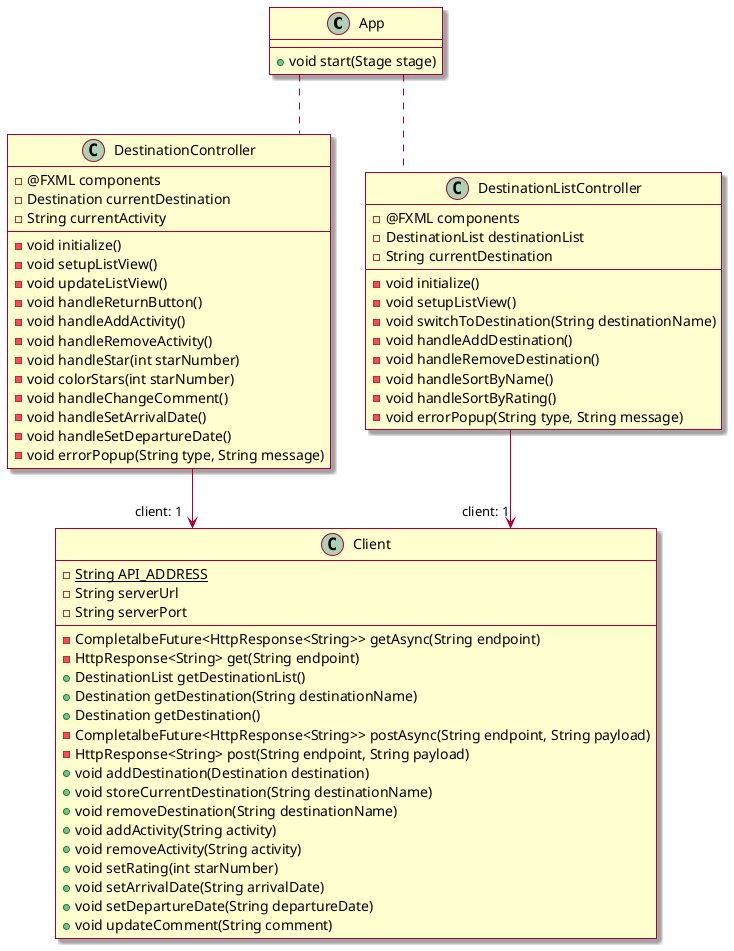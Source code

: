 @startuml cdFxui
skin rose
skinparam linetype ortho

class App {
    + void start(Stage stage)
}

class DestinationController {
    - @FXML components
    - Destination currentDestination
    - String currentActivity

    - void initialize()
    - void setupListView()
    - void updateListView()
    - void handleReturnButton()
    - void handleAddActivity()
    - void handleRemoveActivity()
    - void handleStar(int starNumber)
    - void colorStars(int starNumber)
    - void handleChangeComment()
    - void handleSetArrivalDate()
    - void handleSetDepartureDate()
    - void errorPopup(String type, String message)
}

class DestinationListController {
    - @FXML components
    - DestinationList destinationList
    - String currentDestination

    - void initialize()
    - void setupListView()
    - void switchToDestination(String destinationName)
    - void handleAddDestination()
    - void handleRemoveDestination()
    - void handleSortByName()
    - void handleSortByRating()
    - void errorPopup(String type, String message)
}

class Client {
    - {static} String API_ADDRESS
    - String serverUrl
    - String serverPort
    - CompletalbeFuture<HttpResponse<String>> getAsync(String endpoint)
    - HttpResponse<String> get(String endpoint)
    + DestinationList getDestinationList()
    + Destination getDestination(String destinationName)
    + Destination getDestination()
    - CompletalbeFuture<HttpResponse<String>> postAsync(String endpoint, String payload)
    - HttpResponse<String> post(String endpoint, String payload)
    + void addDestination(Destination destination)
    + void storeCurrentDestination(String destinationName)
    + void removeDestination(String destinationName)
    + void addActivity(String activity)
    + void removeActivity(String activity)
    + void setRating(int starNumber)
    + void setArrivalDate(String arrivalDate)
    + void setDepartureDate(String departureDate)
    + void updateComment(String comment)
}

App .. DestinationController
App .. DestinationListController
DestinationListController --> "client: 1  " Client
DestinationController --> "client: 1 " Client
@enduml